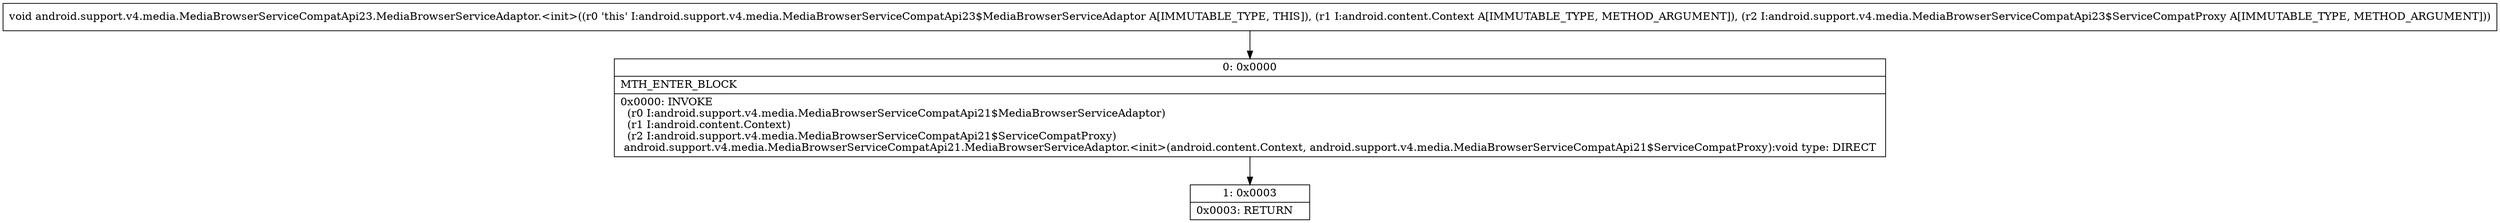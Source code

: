 digraph "CFG forandroid.support.v4.media.MediaBrowserServiceCompatApi23.MediaBrowserServiceAdaptor.\<init\>(Landroid\/content\/Context;Landroid\/support\/v4\/media\/MediaBrowserServiceCompatApi23$ServiceCompatProxy;)V" {
Node_0 [shape=record,label="{0\:\ 0x0000|MTH_ENTER_BLOCK\l|0x0000: INVOKE  \l  (r0 I:android.support.v4.media.MediaBrowserServiceCompatApi21$MediaBrowserServiceAdaptor)\l  (r1 I:android.content.Context)\l  (r2 I:android.support.v4.media.MediaBrowserServiceCompatApi21$ServiceCompatProxy)\l android.support.v4.media.MediaBrowserServiceCompatApi21.MediaBrowserServiceAdaptor.\<init\>(android.content.Context, android.support.v4.media.MediaBrowserServiceCompatApi21$ServiceCompatProxy):void type: DIRECT \l}"];
Node_1 [shape=record,label="{1\:\ 0x0003|0x0003: RETURN   \l}"];
MethodNode[shape=record,label="{void android.support.v4.media.MediaBrowserServiceCompatApi23.MediaBrowserServiceAdaptor.\<init\>((r0 'this' I:android.support.v4.media.MediaBrowserServiceCompatApi23$MediaBrowserServiceAdaptor A[IMMUTABLE_TYPE, THIS]), (r1 I:android.content.Context A[IMMUTABLE_TYPE, METHOD_ARGUMENT]), (r2 I:android.support.v4.media.MediaBrowserServiceCompatApi23$ServiceCompatProxy A[IMMUTABLE_TYPE, METHOD_ARGUMENT])) }"];
MethodNode -> Node_0;
Node_0 -> Node_1;
}

